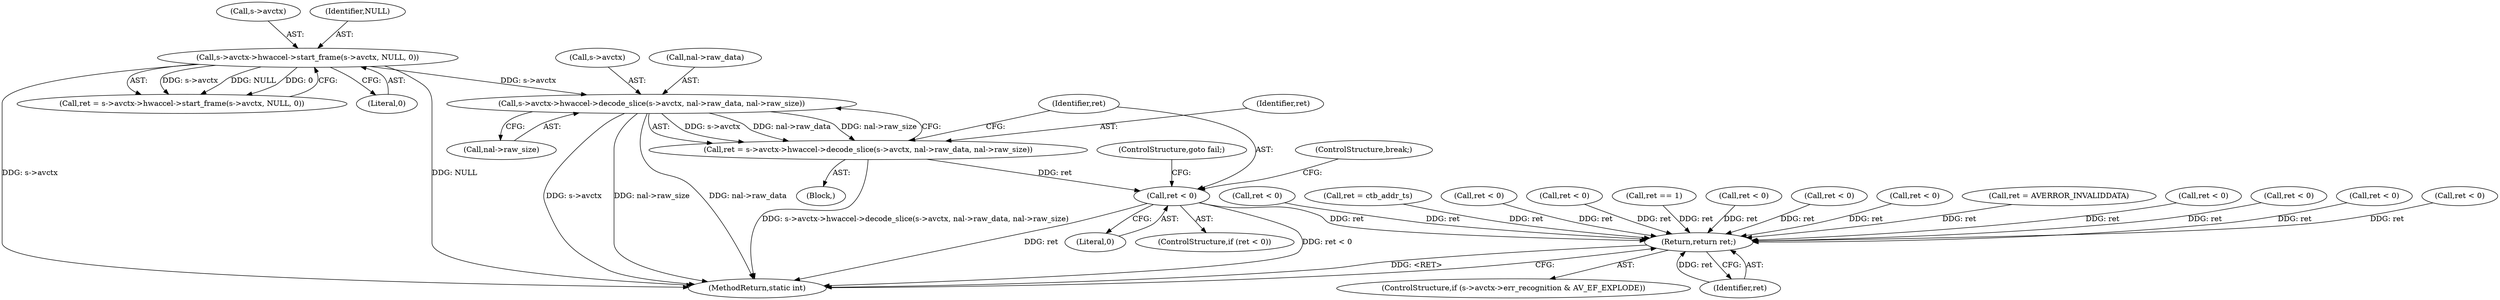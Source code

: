 digraph "0_FFmpeg_54655623a82632e7624714d7b2a3e039dc5faa7e@pointer" {
"1000655" [label="(Call,s->avctx->hwaccel->decode_slice(s->avctx, nal->raw_data, nal->raw_size))"];
"1000635" [label="(Call,s->avctx->hwaccel->start_frame(s->avctx, NULL, 0))"];
"1000653" [label="(Call,ret = s->avctx->hwaccel->decode_slice(s->avctx, nal->raw_data, nal->raw_size))"];
"1000666" [label="(Call,ret < 0)"];
"1000773" [label="(Return,return ret;)"];
"1000285" [label="(Call,ret < 0)"];
"1000654" [label="(Identifier,ret)"];
"1000662" [label="(Call,nal->raw_size)"];
"1000725" [label="(Call,ret = ctb_addr_ts)"];
"1000301" [label="(Call,ret < 0)"];
"1000656" [label="(Call,s->avctx)"];
"1000642" [label="(Call,ret < 0)"];
"1000777" [label="(MethodReturn,static int)"];
"1000669" [label="(ControlStructure,goto fail;)"];
"1000636" [label="(Call,s->avctx)"];
"1000394" [label="(Call,ret == 1)"];
"1000667" [label="(Identifier,ret)"];
"1000633" [label="(Call,ret = s->avctx->hwaccel->start_frame(s->avctx, NULL, 0))"];
"1000668" [label="(Literal,0)"];
"1000666" [label="(Call,ret < 0)"];
"1000176" [label="(Call,ret < 0)"];
"1000640" [label="(Literal,0)"];
"1000652" [label="(Block,)"];
"1000248" [label="(Call,ret < 0)"];
"1000229" [label="(Call,ret < 0)"];
"1000659" [label="(Call,nal->raw_data)"];
"1000639" [label="(Identifier,NULL)"];
"1000398" [label="(Call,ret = AVERROR_INVALIDDATA)"];
"1000339" [label="(Call,ret < 0)"];
"1000773" [label="(Return,return ret;)"];
"1000774" [label="(Identifier,ret)"];
"1000653" [label="(Call,ret = s->avctx->hwaccel->decode_slice(s->avctx, nal->raw_data, nal->raw_size))"];
"1000609" [label="(Call,ret < 0)"];
"1000192" [label="(Call,ret < 0)"];
"1000729" [label="(ControlStructure,break;)"];
"1000765" [label="(ControlStructure,if (s->avctx->err_recognition & AV_EF_EXPLODE))"];
"1000655" [label="(Call,s->avctx->hwaccel->decode_slice(s->avctx, nal->raw_data, nal->raw_size))"];
"1000635" [label="(Call,s->avctx->hwaccel->start_frame(s->avctx, NULL, 0))"];
"1000665" [label="(ControlStructure,if (ret < 0))"];
"1000362" [label="(Call,ret < 0)"];
"1000655" -> "1000653"  [label="AST: "];
"1000655" -> "1000662"  [label="CFG: "];
"1000656" -> "1000655"  [label="AST: "];
"1000659" -> "1000655"  [label="AST: "];
"1000662" -> "1000655"  [label="AST: "];
"1000653" -> "1000655"  [label="CFG: "];
"1000655" -> "1000777"  [label="DDG: s->avctx"];
"1000655" -> "1000777"  [label="DDG: nal->raw_size"];
"1000655" -> "1000777"  [label="DDG: nal->raw_data"];
"1000655" -> "1000653"  [label="DDG: s->avctx"];
"1000655" -> "1000653"  [label="DDG: nal->raw_data"];
"1000655" -> "1000653"  [label="DDG: nal->raw_size"];
"1000635" -> "1000655"  [label="DDG: s->avctx"];
"1000635" -> "1000633"  [label="AST: "];
"1000635" -> "1000640"  [label="CFG: "];
"1000636" -> "1000635"  [label="AST: "];
"1000639" -> "1000635"  [label="AST: "];
"1000640" -> "1000635"  [label="AST: "];
"1000633" -> "1000635"  [label="CFG: "];
"1000635" -> "1000777"  [label="DDG: NULL"];
"1000635" -> "1000777"  [label="DDG: s->avctx"];
"1000635" -> "1000633"  [label="DDG: s->avctx"];
"1000635" -> "1000633"  [label="DDG: NULL"];
"1000635" -> "1000633"  [label="DDG: 0"];
"1000653" -> "1000652"  [label="AST: "];
"1000654" -> "1000653"  [label="AST: "];
"1000667" -> "1000653"  [label="CFG: "];
"1000653" -> "1000777"  [label="DDG: s->avctx->hwaccel->decode_slice(s->avctx, nal->raw_data, nal->raw_size)"];
"1000653" -> "1000666"  [label="DDG: ret"];
"1000666" -> "1000665"  [label="AST: "];
"1000666" -> "1000668"  [label="CFG: "];
"1000667" -> "1000666"  [label="AST: "];
"1000668" -> "1000666"  [label="AST: "];
"1000669" -> "1000666"  [label="CFG: "];
"1000729" -> "1000666"  [label="CFG: "];
"1000666" -> "1000777"  [label="DDG: ret < 0"];
"1000666" -> "1000777"  [label="DDG: ret"];
"1000666" -> "1000773"  [label="DDG: ret"];
"1000773" -> "1000765"  [label="AST: "];
"1000773" -> "1000774"  [label="CFG: "];
"1000774" -> "1000773"  [label="AST: "];
"1000777" -> "1000773"  [label="CFG: "];
"1000773" -> "1000777"  [label="DDG: <RET>"];
"1000774" -> "1000773"  [label="DDG: ret"];
"1000642" -> "1000773"  [label="DDG: ret"];
"1000285" -> "1000773"  [label="DDG: ret"];
"1000609" -> "1000773"  [label="DDG: ret"];
"1000301" -> "1000773"  [label="DDG: ret"];
"1000229" -> "1000773"  [label="DDG: ret"];
"1000176" -> "1000773"  [label="DDG: ret"];
"1000339" -> "1000773"  [label="DDG: ret"];
"1000192" -> "1000773"  [label="DDG: ret"];
"1000725" -> "1000773"  [label="DDG: ret"];
"1000398" -> "1000773"  [label="DDG: ret"];
"1000248" -> "1000773"  [label="DDG: ret"];
"1000362" -> "1000773"  [label="DDG: ret"];
"1000394" -> "1000773"  [label="DDG: ret"];
}
